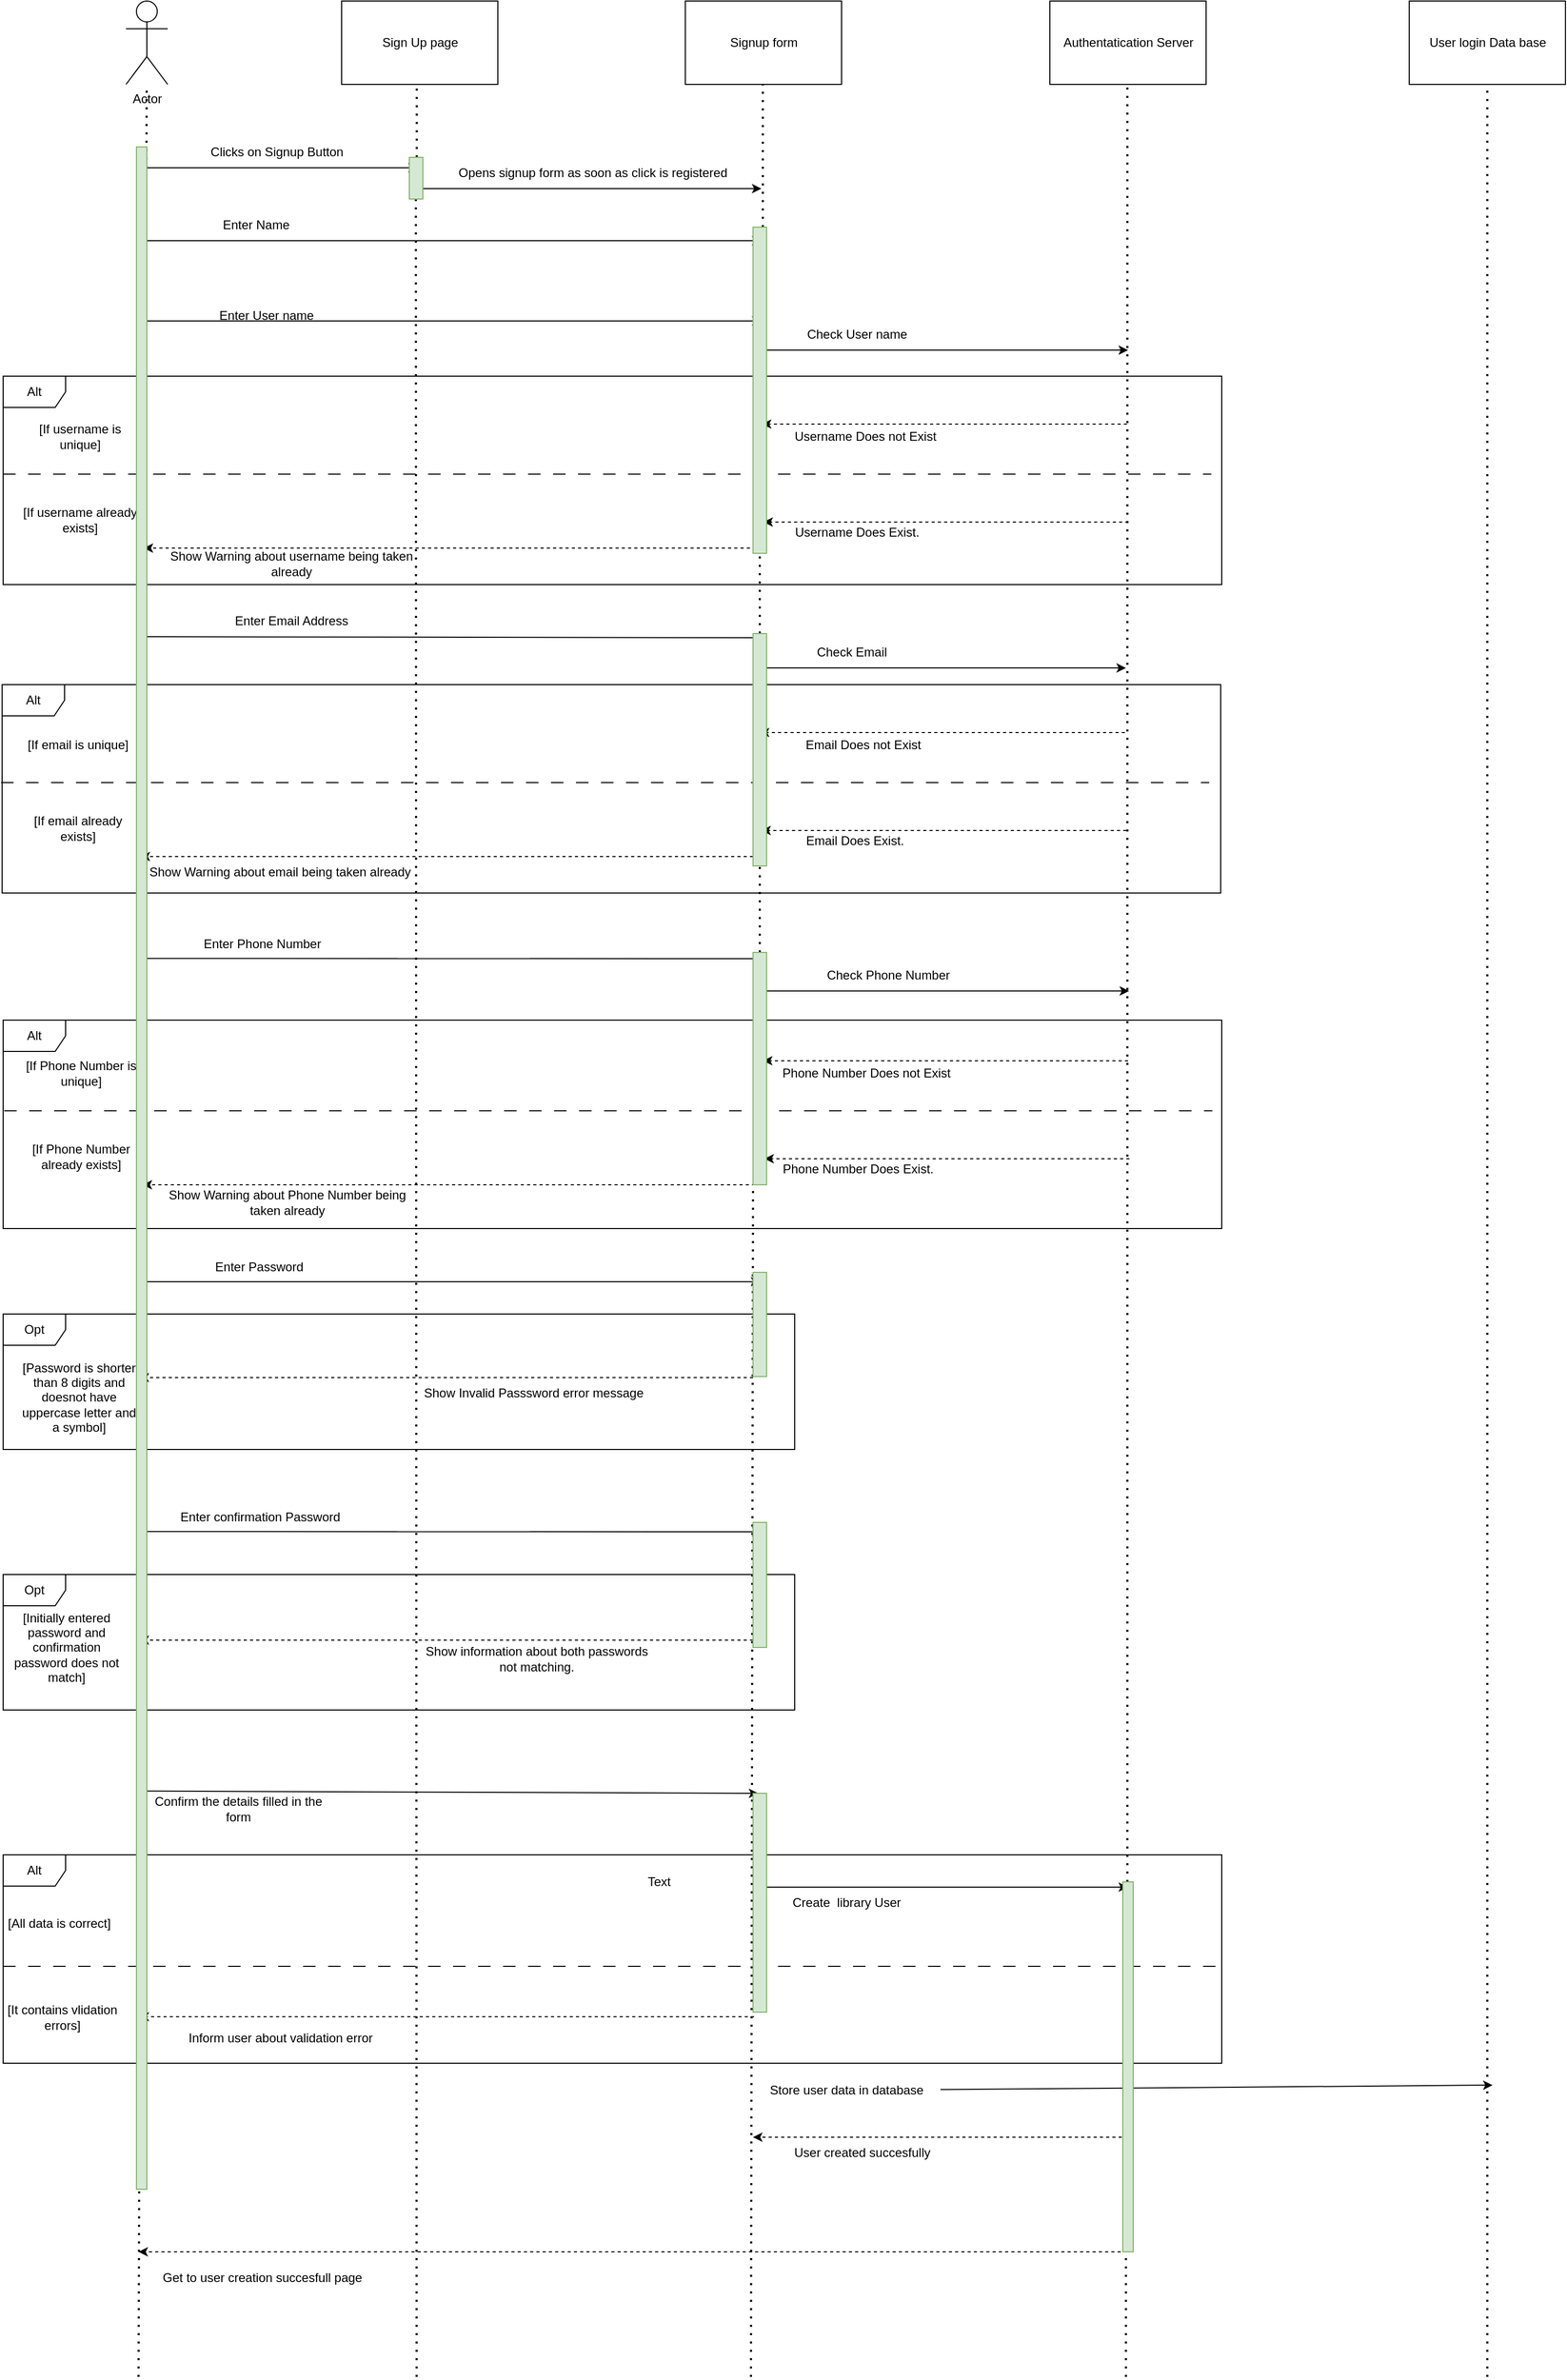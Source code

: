 <mxfile version="20.8.16" type="device"><diagram name="Page-1" id="Hz9yvnpqXq6k0cYxlFNe"><mxGraphModel dx="15503" dy="2070" grid="1" gridSize="10" guides="1" tooltips="1" connect="1" arrows="1" fold="1" page="1" pageScale="1" pageWidth="12000" pageHeight="19000" math="0" shadow="0"><root><mxCell id="0"/><mxCell id="1" parent="0"/><mxCell id="P7Gpf1Om8gwMjTBYz_2F-136" value="Alt" style="shape=umlFrame;whiteSpace=wrap;html=1;movable=0;resizable=0;rotatable=0;deletable=0;editable=0;connectable=0;" vertex="1" parent="1"><mxGeometry y="1819" width="1170" height="200" as="geometry"/></mxCell><mxCell id="P7Gpf1Om8gwMjTBYz_2F-131" value="Opt" style="shape=umlFrame;whiteSpace=wrap;html=1;" vertex="1" parent="1"><mxGeometry y="1550" width="760" height="130" as="geometry"/></mxCell><mxCell id="P7Gpf1Om8gwMjTBYz_2F-125" value="Opt" style="shape=umlFrame;whiteSpace=wrap;html=1;" vertex="1" parent="1"><mxGeometry y="1300" width="760" height="130" as="geometry"/></mxCell><mxCell id="P7Gpf1Om8gwMjTBYz_2F-116" value="Alt" style="shape=umlFrame;whiteSpace=wrap;html=1;" vertex="1" parent="1"><mxGeometry y="1018" width="1170" height="200" as="geometry"/></mxCell><mxCell id="P7Gpf1Om8gwMjTBYz_2F-3" value="Actor" style="shape=umlActor;verticalLabelPosition=bottom;verticalAlign=top;html=1;" vertex="1" parent="1"><mxGeometry x="118" y="40" width="40" height="80" as="geometry"/></mxCell><mxCell id="P7Gpf1Om8gwMjTBYz_2F-4" value="Sign Up page" style="html=1;" vertex="1" parent="1"><mxGeometry x="325" y="40" width="150" height="80" as="geometry"/></mxCell><mxCell id="P7Gpf1Om8gwMjTBYz_2F-5" value="Signup form" style="html=1;" vertex="1" parent="1"><mxGeometry x="655" y="40" width="150" height="80" as="geometry"/></mxCell><mxCell id="P7Gpf1Om8gwMjTBYz_2F-7" value="Authentatication Server" style="html=1;" vertex="1" parent="1"><mxGeometry x="1005" y="40" width="150" height="80" as="geometry"/></mxCell><mxCell id="P7Gpf1Om8gwMjTBYz_2F-9" value="" style="endArrow=none;dashed=1;html=1;dashPattern=1 3;strokeWidth=2;rounded=0;" edge="1" parent="1" target="P7Gpf1Om8gwMjTBYz_2F-3"><mxGeometry width="50" height="50" relative="1" as="geometry"><mxPoint x="130" y="2320" as="sourcePoint"/><mxPoint x="658" y="230" as="targetPoint"/></mxGeometry></mxCell><mxCell id="P7Gpf1Om8gwMjTBYz_2F-10" value="" style="endArrow=none;dashed=1;html=1;dashPattern=1 3;strokeWidth=2;rounded=0;entryX=0.481;entryY=1;entryDx=0;entryDy=0;entryPerimeter=0;startArrow=none;" edge="1" parent="1" source="P7Gpf1Om8gwMjTBYz_2F-159" target="P7Gpf1Om8gwMjTBYz_2F-4"><mxGeometry width="50" height="50" relative="1" as="geometry"><mxPoint x="397" y="2320" as="sourcePoint"/><mxPoint x="398" y="130" as="targetPoint"/></mxGeometry></mxCell><mxCell id="P7Gpf1Om8gwMjTBYz_2F-11" value="" style="endArrow=none;dashed=1;html=1;dashPattern=1 3;strokeWidth=2;rounded=0;startArrow=none;" edge="1" parent="1" source="P7Gpf1Om8gwMjTBYz_2F-161"><mxGeometry width="50" height="50" relative="1" as="geometry"><mxPoint x="718" y="2320" as="sourcePoint"/><mxPoint x="729.41" y="120" as="targetPoint"/></mxGeometry></mxCell><mxCell id="P7Gpf1Om8gwMjTBYz_2F-12" value="" style="endArrow=none;dashed=1;html=1;dashPattern=1 3;strokeWidth=2;rounded=0;startArrow=none;" edge="1" parent="1" source="P7Gpf1Om8gwMjTBYz_2F-174"><mxGeometry width="50" height="50" relative="1" as="geometry"><mxPoint x="1078" y="2320" as="sourcePoint"/><mxPoint x="1079.41" y="120" as="targetPoint"/></mxGeometry></mxCell><mxCell id="P7Gpf1Om8gwMjTBYz_2F-18" value="" style="endArrow=classic;html=1;rounded=0;startArrow=none;" edge="1" parent="1" source="P7Gpf1Om8gwMjTBYz_2F-157"><mxGeometry width="50" height="50" relative="1" as="geometry"><mxPoint x="138" y="200" as="sourcePoint"/><mxPoint x="398" y="200" as="targetPoint"/></mxGeometry></mxCell><mxCell id="P7Gpf1Om8gwMjTBYz_2F-20" value="Clicks on Signup Button" style="text;html=1;strokeColor=none;fillColor=none;align=center;verticalAlign=middle;whiteSpace=wrap;rounded=0;" vertex="1" parent="1"><mxGeometry x="148" y="170" width="230" height="30" as="geometry"/></mxCell><mxCell id="P7Gpf1Om8gwMjTBYz_2F-25" value="" style="endArrow=classic;html=1;rounded=0;" edge="1" parent="1"><mxGeometry width="50" height="50" relative="1" as="geometry"><mxPoint x="398" y="220" as="sourcePoint"/><mxPoint x="728" y="220" as="targetPoint"/></mxGeometry></mxCell><mxCell id="P7Gpf1Om8gwMjTBYz_2F-27" value="&lt;span style=&quot;white-space: pre;&quot;&gt;&#9;&lt;/span&gt;Opens signup form as soon as click is registered" style="text;html=1;strokeColor=none;fillColor=none;align=center;verticalAlign=middle;whiteSpace=wrap;rounded=0;" vertex="1" parent="1"><mxGeometry x="398" y="190" width="310" height="30" as="geometry"/></mxCell><mxCell id="P7Gpf1Om8gwMjTBYz_2F-28" value="" style="endArrow=classic;html=1;rounded=0;" edge="1" parent="1"><mxGeometry width="50" height="50" relative="1" as="geometry"><mxPoint x="138" y="270" as="sourcePoint"/><mxPoint x="728" y="270" as="targetPoint"/></mxGeometry></mxCell><mxCell id="P7Gpf1Om8gwMjTBYz_2F-30" value="Enter Name" style="text;html=1;strokeColor=none;fillColor=none;align=center;verticalAlign=middle;whiteSpace=wrap;rounded=0;" vertex="1" parent="1"><mxGeometry x="173" y="240" width="140" height="30" as="geometry"/></mxCell><mxCell id="P7Gpf1Om8gwMjTBYz_2F-32" value="" style="endArrow=classic;html=1;rounded=0;" edge="1" parent="1"><mxGeometry width="50" height="50" relative="1" as="geometry"><mxPoint x="138" y="347" as="sourcePoint"/><mxPoint x="728" y="347" as="targetPoint"/></mxGeometry></mxCell><mxCell id="P7Gpf1Om8gwMjTBYz_2F-33" value="Enter User name" style="text;html=1;strokeColor=none;fillColor=none;align=center;verticalAlign=middle;whiteSpace=wrap;rounded=0;" vertex="1" parent="1"><mxGeometry x="158" y="327" width="190" height="30" as="geometry"/></mxCell><mxCell id="P7Gpf1Om8gwMjTBYz_2F-34" value="" style="endArrow=classic;html=1;rounded=0;" edge="1" parent="1"><mxGeometry width="50" height="50" relative="1" as="geometry"><mxPoint x="130" y="650" as="sourcePoint"/><mxPoint x="732" y="651" as="targetPoint"/></mxGeometry></mxCell><mxCell id="P7Gpf1Om8gwMjTBYz_2F-35" value="Enter Email Address" style="text;html=1;strokeColor=none;fillColor=none;align=center;verticalAlign=middle;whiteSpace=wrap;rounded=0;" vertex="1" parent="1"><mxGeometry x="182" y="620" width="190" height="30" as="geometry"/></mxCell><mxCell id="P7Gpf1Om8gwMjTBYz_2F-38" value="" style="endArrow=classic;html=1;rounded=0;" edge="1" parent="1"><mxGeometry width="50" height="50" relative="1" as="geometry"><mxPoint x="730" y="375" as="sourcePoint"/><mxPoint x="1080" y="375" as="targetPoint"/></mxGeometry></mxCell><mxCell id="P7Gpf1Om8gwMjTBYz_2F-39" value="Check User name" style="text;html=1;strokeColor=none;fillColor=none;align=center;verticalAlign=middle;whiteSpace=wrap;rounded=0;" vertex="1" parent="1"><mxGeometry x="740" y="345" width="160" height="30" as="geometry"/></mxCell><mxCell id="P7Gpf1Om8gwMjTBYz_2F-40" value="Alt" style="shape=umlFrame;whiteSpace=wrap;html=1;" vertex="1" parent="1"><mxGeometry y="400" width="1170" height="200" as="geometry"/></mxCell><mxCell id="P7Gpf1Om8gwMjTBYz_2F-46" value="" style="line;strokeWidth=1;fillColor=none;align=left;verticalAlign=middle;spacingTop=-1;spacingLeft=3;spacingRight=3;rotatable=0;labelPosition=right;points=[];portConstraint=eastwest;strokeColor=inherit;dashed=1;dashPattern=12 12;" vertex="1" parent="1"><mxGeometry y="490" width="1160" height="8" as="geometry"/></mxCell><mxCell id="P7Gpf1Om8gwMjTBYz_2F-48" value="[If username is unique]" style="text;html=1;strokeColor=none;fillColor=none;align=center;verticalAlign=middle;whiteSpace=wrap;rounded=0;" vertex="1" parent="1"><mxGeometry x="18" y="430" width="112" height="55" as="geometry"/></mxCell><mxCell id="P7Gpf1Om8gwMjTBYz_2F-49" value="[If username already exists]" style="text;html=1;strokeColor=none;fillColor=none;align=center;verticalAlign=middle;whiteSpace=wrap;rounded=0;" vertex="1" parent="1"><mxGeometry x="18" y="510" width="112" height="55" as="geometry"/></mxCell><mxCell id="P7Gpf1Om8gwMjTBYz_2F-53" value="User login Data base" style="html=1;" vertex="1" parent="1"><mxGeometry x="1350" y="40" width="150" height="80" as="geometry"/></mxCell><mxCell id="P7Gpf1Om8gwMjTBYz_2F-54" value="" style="endArrow=none;dashed=1;html=1;dashPattern=1 3;strokeWidth=2;rounded=0;entryX=0.5;entryY=1;entryDx=0;entryDy=0;" edge="1" parent="1" target="P7Gpf1Om8gwMjTBYz_2F-53"><mxGeometry width="50" height="50" relative="1" as="geometry"><mxPoint x="1425" y="2320" as="sourcePoint"/><mxPoint x="890" y="370" as="targetPoint"/></mxGeometry></mxCell><mxCell id="P7Gpf1Om8gwMjTBYz_2F-59" value="" style="endArrow=classic;html=1;rounded=0;entryX=0.486;entryY=0.404;entryDx=0;entryDy=0;entryPerimeter=0;dashed=1;" edge="1" parent="1"><mxGeometry width="50" height="50" relative="1" as="geometry"><mxPoint x="1080.44" y="540.06" as="sourcePoint"/><mxPoint x="730" y="540" as="targetPoint"/></mxGeometry></mxCell><mxCell id="P7Gpf1Om8gwMjTBYz_2F-60" value="Username Does Exist." style="text;html=1;strokeColor=none;fillColor=none;align=center;verticalAlign=middle;whiteSpace=wrap;rounded=0;" vertex="1" parent="1"><mxGeometry x="700" y="535" width="240" height="30" as="geometry"/></mxCell><mxCell id="P7Gpf1Om8gwMjTBYz_2F-63" value="Username Does not Exist" style="text;html=1;strokeColor=none;fillColor=none;align=center;verticalAlign=middle;whiteSpace=wrap;rounded=0;" vertex="1" parent="1"><mxGeometry x="708" y="442.5" width="240" height="30" as="geometry"/></mxCell><mxCell id="P7Gpf1Om8gwMjTBYz_2F-64" value="" style="endArrow=classic;html=1;rounded=0;entryX=0.486;entryY=0.404;entryDx=0;entryDy=0;entryPerimeter=0;dashed=1;" edge="1" parent="1"><mxGeometry width="50" height="50" relative="1" as="geometry"><mxPoint x="1079.0" y="446" as="sourcePoint"/><mxPoint x="728.56" y="445.94" as="targetPoint"/></mxGeometry></mxCell><mxCell id="P7Gpf1Om8gwMjTBYz_2F-66" value="" style="endArrow=classic;html=1;rounded=0;entryX=1;entryY=1;entryDx=0;entryDy=0;dashed=1;" edge="1" parent="1"><mxGeometry width="50" height="50" relative="1" as="geometry"><mxPoint x="729" y="565" as="sourcePoint"/><mxPoint x="135" y="565" as="targetPoint"/></mxGeometry></mxCell><mxCell id="P7Gpf1Om8gwMjTBYz_2F-67" value="Show Warning about username being taken already" style="text;html=1;strokeColor=none;fillColor=none;align=center;verticalAlign=middle;whiteSpace=wrap;rounded=0;" vertex="1" parent="1"><mxGeometry x="142" y="565" width="270" height="30" as="geometry"/></mxCell><mxCell id="P7Gpf1Om8gwMjTBYz_2F-90" value="" style="endArrow=classic;html=1;rounded=0;" edge="1" parent="1"><mxGeometry width="50" height="50" relative="1" as="geometry"><mxPoint x="728" y="680" as="sourcePoint"/><mxPoint x="1078" y="680" as="targetPoint"/></mxGeometry></mxCell><mxCell id="P7Gpf1Om8gwMjTBYz_2F-91" value="Alt" style="shape=umlFrame;whiteSpace=wrap;html=1;" vertex="1" parent="1"><mxGeometry x="-1" y="696" width="1170" height="200" as="geometry"/></mxCell><mxCell id="P7Gpf1Om8gwMjTBYz_2F-92" value="" style="line;strokeWidth=1;fillColor=none;align=left;verticalAlign=middle;spacingTop=-1;spacingLeft=3;spacingRight=3;rotatable=0;labelPosition=right;points=[];portConstraint=eastwest;strokeColor=inherit;dashed=1;dashPattern=12 12;" vertex="1" parent="1"><mxGeometry x="-2" y="786" width="1160" height="8" as="geometry"/></mxCell><mxCell id="P7Gpf1Om8gwMjTBYz_2F-93" value="[If email is unique]" style="text;html=1;strokeColor=none;fillColor=none;align=center;verticalAlign=middle;whiteSpace=wrap;rounded=0;" vertex="1" parent="1"><mxGeometry x="16" y="726" width="112" height="55" as="geometry"/></mxCell><mxCell id="P7Gpf1Om8gwMjTBYz_2F-94" value="[If email already exists]" style="text;html=1;strokeColor=none;fillColor=none;align=center;verticalAlign=middle;whiteSpace=wrap;rounded=0;" vertex="1" parent="1"><mxGeometry x="16" y="806" width="112" height="55" as="geometry"/></mxCell><mxCell id="P7Gpf1Om8gwMjTBYz_2F-95" value="" style="endArrow=classic;html=1;rounded=0;entryX=0.486;entryY=0.404;entryDx=0;entryDy=0;entryPerimeter=0;dashed=1;" edge="1" parent="1"><mxGeometry width="50" height="50" relative="1" as="geometry"><mxPoint x="1078.44" y="836.06" as="sourcePoint"/><mxPoint x="728" y="836.0" as="targetPoint"/></mxGeometry></mxCell><mxCell id="P7Gpf1Om8gwMjTBYz_2F-96" value="Email Does Exist." style="text;html=1;strokeColor=none;fillColor=none;align=center;verticalAlign=middle;whiteSpace=wrap;rounded=0;" vertex="1" parent="1"><mxGeometry x="698" y="831" width="240" height="30" as="geometry"/></mxCell><mxCell id="P7Gpf1Om8gwMjTBYz_2F-97" value="Email Does not Exist" style="text;html=1;strokeColor=none;fillColor=none;align=center;verticalAlign=middle;whiteSpace=wrap;rounded=0;" vertex="1" parent="1"><mxGeometry x="706" y="738.5" width="240" height="30" as="geometry"/></mxCell><mxCell id="P7Gpf1Om8gwMjTBYz_2F-98" value="" style="endArrow=classic;html=1;rounded=0;entryX=0.486;entryY=0.404;entryDx=0;entryDy=0;entryPerimeter=0;dashed=1;" edge="1" parent="1"><mxGeometry width="50" height="50" relative="1" as="geometry"><mxPoint x="1077.0" y="742" as="sourcePoint"/><mxPoint x="726.56" y="741.94" as="targetPoint"/></mxGeometry></mxCell><mxCell id="P7Gpf1Om8gwMjTBYz_2F-99" value="" style="endArrow=classic;html=1;rounded=0;entryX=1;entryY=1;entryDx=0;entryDy=0;dashed=1;" edge="1" parent="1"><mxGeometry width="50" height="50" relative="1" as="geometry"><mxPoint x="726" y="861.0" as="sourcePoint"/><mxPoint x="132" y="861.0" as="targetPoint"/></mxGeometry></mxCell><mxCell id="P7Gpf1Om8gwMjTBYz_2F-100" value="Show Warning about email being taken already" style="text;html=1;strokeColor=none;fillColor=none;align=center;verticalAlign=middle;whiteSpace=wrap;rounded=0;" vertex="1" parent="1"><mxGeometry x="136" y="861" width="260" height="29" as="geometry"/></mxCell><mxCell id="P7Gpf1Om8gwMjTBYz_2F-101" value="Check Email" style="text;html=1;strokeColor=none;fillColor=none;align=center;verticalAlign=middle;whiteSpace=wrap;rounded=0;" vertex="1" parent="1"><mxGeometry x="760" y="650" width="110" height="30" as="geometry"/></mxCell><mxCell id="P7Gpf1Om8gwMjTBYz_2F-103" value="" style="endArrow=classic;html=1;rounded=0;" edge="1" parent="1"><mxGeometry width="50" height="50" relative="1" as="geometry"><mxPoint x="731" y="990.0" as="sourcePoint"/><mxPoint x="1081" y="990.0" as="targetPoint"/></mxGeometry></mxCell><mxCell id="P7Gpf1Om8gwMjTBYz_2F-105" value="" style="line;strokeWidth=1;fillColor=none;align=left;verticalAlign=middle;spacingTop=-1;spacingLeft=3;spacingRight=3;rotatable=0;labelPosition=right;points=[];portConstraint=eastwest;strokeColor=inherit;dashed=1;dashPattern=12 12;" vertex="1" parent="1"><mxGeometry x="1" y="1101" width="1160" height="8" as="geometry"/></mxCell><mxCell id="P7Gpf1Om8gwMjTBYz_2F-106" value="[If Phone Number is unique]" style="text;html=1;strokeColor=none;fillColor=none;align=center;verticalAlign=middle;whiteSpace=wrap;rounded=0;" vertex="1" parent="1"><mxGeometry x="19" y="1041" width="112" height="55" as="geometry"/></mxCell><mxCell id="P7Gpf1Om8gwMjTBYz_2F-107" value="[If Phone Number already exists]" style="text;html=1;strokeColor=none;fillColor=none;align=center;verticalAlign=middle;whiteSpace=wrap;rounded=0;" vertex="1" parent="1"><mxGeometry x="19" y="1121" width="112" height="55" as="geometry"/></mxCell><mxCell id="P7Gpf1Om8gwMjTBYz_2F-108" value="" style="endArrow=classic;html=1;rounded=0;entryX=0.486;entryY=0.404;entryDx=0;entryDy=0;entryPerimeter=0;dashed=1;" edge="1" parent="1"><mxGeometry width="50" height="50" relative="1" as="geometry"><mxPoint x="1081.44" y="1151.06" as="sourcePoint"/><mxPoint x="731" y="1151.0" as="targetPoint"/></mxGeometry></mxCell><mxCell id="P7Gpf1Om8gwMjTBYz_2F-109" value="Phone Number Does Exist." style="text;html=1;strokeColor=none;fillColor=none;align=center;verticalAlign=middle;whiteSpace=wrap;rounded=0;" vertex="1" parent="1"><mxGeometry x="701" y="1146" width="240" height="30" as="geometry"/></mxCell><mxCell id="P7Gpf1Om8gwMjTBYz_2F-110" value="Phone Number Does not Exist" style="text;html=1;strokeColor=none;fillColor=none;align=center;verticalAlign=middle;whiteSpace=wrap;rounded=0;" vertex="1" parent="1"><mxGeometry x="709" y="1053.5" width="240" height="30" as="geometry"/></mxCell><mxCell id="P7Gpf1Om8gwMjTBYz_2F-111" value="" style="endArrow=classic;html=1;rounded=0;entryX=0.486;entryY=0.404;entryDx=0;entryDy=0;entryPerimeter=0;dashed=1;" edge="1" parent="1"><mxGeometry width="50" height="50" relative="1" as="geometry"><mxPoint x="1080.0" y="1057" as="sourcePoint"/><mxPoint x="729.56" y="1056.94" as="targetPoint"/></mxGeometry></mxCell><mxCell id="P7Gpf1Om8gwMjTBYz_2F-112" value="" style="endArrow=classic;html=1;rounded=0;entryX=1;entryY=1;entryDx=0;entryDy=0;dashed=1;" edge="1" parent="1"><mxGeometry width="50" height="50" relative="1" as="geometry"><mxPoint x="728" y="1176.0" as="sourcePoint"/><mxPoint x="134" y="1176.0" as="targetPoint"/></mxGeometry></mxCell><mxCell id="P7Gpf1Om8gwMjTBYz_2F-113" value="Show Warning about Phone Number being taken already" style="text;html=1;strokeColor=none;fillColor=none;align=center;verticalAlign=middle;whiteSpace=wrap;rounded=0;" vertex="1" parent="1"><mxGeometry x="143" y="1176" width="260" height="34" as="geometry"/></mxCell><mxCell id="P7Gpf1Om8gwMjTBYz_2F-114" value="Enter Phone Number" style="text;html=1;strokeColor=none;fillColor=none;align=center;verticalAlign=middle;whiteSpace=wrap;rounded=0;" vertex="1" parent="1"><mxGeometry x="154" y="930" width="190" height="30" as="geometry"/></mxCell><mxCell id="P7Gpf1Om8gwMjTBYz_2F-115" value="" style="endArrow=classic;html=1;rounded=0;" edge="1" parent="1"><mxGeometry width="50" height="50" relative="1" as="geometry"><mxPoint x="131" y="958.75" as="sourcePoint"/><mxPoint x="730" y="959" as="targetPoint"/></mxGeometry></mxCell><mxCell id="P7Gpf1Om8gwMjTBYz_2F-117" value="Check Phone Number" style="text;html=1;strokeColor=none;fillColor=none;align=center;verticalAlign=middle;whiteSpace=wrap;rounded=0;" vertex="1" parent="1"><mxGeometry x="780" y="960" width="140" height="30" as="geometry"/></mxCell><mxCell id="P7Gpf1Om8gwMjTBYz_2F-119" value="Enter Password" style="text;html=1;strokeColor=none;fillColor=none;align=center;verticalAlign=middle;whiteSpace=wrap;rounded=0;" vertex="1" parent="1"><mxGeometry x="151" y="1240" width="190" height="30" as="geometry"/></mxCell><mxCell id="P7Gpf1Om8gwMjTBYz_2F-120" value="" style="endArrow=classic;html=1;rounded=0;" edge="1" parent="1"><mxGeometry width="50" height="50" relative="1" as="geometry"><mxPoint x="130" y="1269" as="sourcePoint"/><mxPoint x="727" y="1269" as="targetPoint"/></mxGeometry></mxCell><mxCell id="P7Gpf1Om8gwMjTBYz_2F-124" value="Show Invalid Passsword error message" style="text;html=1;strokeColor=none;fillColor=none;align=center;verticalAlign=middle;whiteSpace=wrap;rounded=0;" vertex="1" parent="1"><mxGeometry x="401" y="1361" width="217" height="30" as="geometry"/></mxCell><mxCell id="P7Gpf1Om8gwMjTBYz_2F-126" value="[Password is shorter than 8 digits and doesnot have uppercase letter and a symbol]" style="text;html=1;strokeColor=none;fillColor=none;align=center;verticalAlign=middle;whiteSpace=wrap;rounded=0;" vertex="1" parent="1"><mxGeometry x="16" y="1340" width="114" height="80" as="geometry"/></mxCell><mxCell id="P7Gpf1Om8gwMjTBYz_2F-127" value="Enter confirmation Password" style="text;html=1;strokeColor=none;fillColor=none;align=center;verticalAlign=middle;whiteSpace=wrap;rounded=0;" vertex="1" parent="1"><mxGeometry x="152" y="1480" width="190" height="30" as="geometry"/></mxCell><mxCell id="P7Gpf1Om8gwMjTBYz_2F-128" value="" style="endArrow=classic;html=1;rounded=0;" edge="1" parent="1"><mxGeometry width="50" height="50" relative="1" as="geometry"><mxPoint x="129.0" y="1508.75" as="sourcePoint"/><mxPoint x="728" y="1509" as="targetPoint"/></mxGeometry></mxCell><mxCell id="P7Gpf1Om8gwMjTBYz_2F-129" value="" style="endArrow=classic;html=1;rounded=0;dashed=1;" edge="1" parent="1"><mxGeometry width="50" height="50" relative="1" as="geometry"><mxPoint x="720" y="1613" as="sourcePoint"/><mxPoint x="131" y="1613" as="targetPoint"/></mxGeometry></mxCell><mxCell id="P7Gpf1Om8gwMjTBYz_2F-130" value="Show information about both passwords not matching." style="text;html=1;strokeColor=none;fillColor=none;align=center;verticalAlign=middle;whiteSpace=wrap;rounded=0;" vertex="1" parent="1"><mxGeometry x="404" y="1616" width="217" height="30" as="geometry"/></mxCell><mxCell id="P7Gpf1Om8gwMjTBYz_2F-132" value="[Initially entered password and confirmation password does not match]" style="text;html=1;strokeColor=none;fillColor=none;align=center;verticalAlign=middle;whiteSpace=wrap;rounded=0;" vertex="1" parent="1"><mxGeometry x="4" y="1580" width="114" height="80" as="geometry"/></mxCell><mxCell id="P7Gpf1Om8gwMjTBYz_2F-133" value="" style="endArrow=classic;html=1;rounded=0;dashed=1;" edge="1" parent="1"><mxGeometry width="50" height="50" relative="1" as="geometry"><mxPoint x="720" y="1361" as="sourcePoint"/><mxPoint x="131" y="1361" as="targetPoint"/></mxGeometry></mxCell><mxCell id="P7Gpf1Om8gwMjTBYz_2F-137" value="" style="line;strokeWidth=1;fillColor=none;align=left;verticalAlign=middle;spacingTop=-1;spacingLeft=3;spacingRight=3;rotatable=0;labelPosition=right;points=[];portConstraint=eastwest;strokeColor=inherit;dashed=1;dashPattern=12 12;" vertex="1" parent="1"><mxGeometry y="1922" width="1170" height="8" as="geometry"/></mxCell><mxCell id="P7Gpf1Om8gwMjTBYz_2F-138" value="Confirm the details filled in the form" style="text;html=1;strokeColor=none;fillColor=none;align=center;verticalAlign=middle;whiteSpace=wrap;rounded=0;" vertex="1" parent="1"><mxGeometry x="131" y="1760" width="190" height="30" as="geometry"/></mxCell><mxCell id="P7Gpf1Om8gwMjTBYz_2F-139" value="" style="endArrow=classic;html=1;rounded=0;" edge="1" parent="1"><mxGeometry width="50" height="50" relative="1" as="geometry"><mxPoint x="128.0" y="1757.75" as="sourcePoint"/><mxPoint x="725" y="1760" as="targetPoint"/></mxGeometry></mxCell><mxCell id="P7Gpf1Om8gwMjTBYz_2F-140" value="[All data is correct]" style="text;html=1;strokeColor=none;fillColor=none;align=center;verticalAlign=middle;whiteSpace=wrap;rounded=0;" vertex="1" parent="1"><mxGeometry x="-2" y="1870" width="112" height="30" as="geometry"/></mxCell><mxCell id="P7Gpf1Om8gwMjTBYz_2F-141" value="[It contains vlidation errors]" style="text;html=1;strokeColor=none;fillColor=none;align=center;verticalAlign=middle;whiteSpace=wrap;rounded=0;" vertex="1" parent="1"><mxGeometry x="1" y="1960" width="112" height="30" as="geometry"/></mxCell><mxCell id="P7Gpf1Om8gwMjTBYz_2F-144" value="" style="endArrow=classic;html=1;rounded=0;dashed=1;" edge="1" parent="1"><mxGeometry width="50" height="50" relative="1" as="geometry"><mxPoint x="721" y="1974.41" as="sourcePoint"/><mxPoint x="131" y="1974.41" as="targetPoint"/></mxGeometry></mxCell><mxCell id="P7Gpf1Om8gwMjTBYz_2F-145" value="" style="endArrow=classic;html=1;rounded=0;" edge="1" parent="1"><mxGeometry width="50" height="50" relative="1" as="geometry"><mxPoint x="720" y="1850" as="sourcePoint"/><mxPoint x="1080" y="1850" as="targetPoint"/></mxGeometry></mxCell><mxCell id="P7Gpf1Om8gwMjTBYz_2F-147" value="Inform user about validation error" style="text;html=1;strokeColor=none;fillColor=none;align=center;verticalAlign=middle;whiteSpace=wrap;rounded=0;" vertex="1" parent="1"><mxGeometry x="143" y="1980" width="247" height="30" as="geometry"/></mxCell><mxCell id="P7Gpf1Om8gwMjTBYz_2F-148" value="Create&amp;nbsp; library User" style="text;html=1;strokeColor=none;fillColor=none;align=center;verticalAlign=middle;whiteSpace=wrap;rounded=0;" vertex="1" parent="1"><mxGeometry x="720" y="1850" width="180" height="30" as="geometry"/></mxCell><mxCell id="P7Gpf1Om8gwMjTBYz_2F-149" value="" style="endArrow=classic;html=1;rounded=0;dashed=1;" edge="1" parent="1"><mxGeometry width="50" height="50" relative="1" as="geometry"><mxPoint x="1080" y="2090" as="sourcePoint"/><mxPoint x="720" y="2090" as="targetPoint"/></mxGeometry></mxCell><mxCell id="P7Gpf1Om8gwMjTBYz_2F-150" value="User created succesfully" style="text;html=1;strokeColor=none;fillColor=none;align=center;verticalAlign=middle;whiteSpace=wrap;rounded=0;" vertex="1" parent="1"><mxGeometry x="720" y="2090" width="210" height="30" as="geometry"/></mxCell><mxCell id="P7Gpf1Om8gwMjTBYz_2F-151" value="" style="endArrow=classic;html=1;rounded=0;startArrow=none;" edge="1" parent="1" source="P7Gpf1Om8gwMjTBYz_2F-154"><mxGeometry width="50" height="50" relative="1" as="geometry"><mxPoint x="720.0" y="2054" as="sourcePoint"/><mxPoint x="1430" y="2040" as="targetPoint"/></mxGeometry></mxCell><mxCell id="P7Gpf1Om8gwMjTBYz_2F-152" value="Text" style="text;html=1;strokeColor=none;fillColor=none;align=center;verticalAlign=middle;whiteSpace=wrap;rounded=0;" vertex="1" parent="1"><mxGeometry x="600" y="1830" width="60" height="30" as="geometry"/></mxCell><mxCell id="P7Gpf1Om8gwMjTBYz_2F-155" value="" style="endArrow=classic;html=1;rounded=0;dashed=1;exitX=0.4;exitY=1;exitDx=0;exitDy=0;exitPerimeter=0;" edge="1" parent="1" source="P7Gpf1Om8gwMjTBYz_2F-174"><mxGeometry width="50" height="50" relative="1" as="geometry"><mxPoint x="720" y="2200" as="sourcePoint"/><mxPoint x="130" y="2200" as="targetPoint"/></mxGeometry></mxCell><mxCell id="P7Gpf1Om8gwMjTBYz_2F-156" value="Get to user creation succesfull page" style="text;html=1;strokeColor=none;fillColor=none;align=center;verticalAlign=middle;whiteSpace=wrap;rounded=0;" vertex="1" parent="1"><mxGeometry x="144" y="2210" width="210" height="30" as="geometry"/></mxCell><mxCell id="P7Gpf1Om8gwMjTBYz_2F-158" value="" style="endArrow=none;html=1;rounded=0;" edge="1" parent="1" target="P7Gpf1Om8gwMjTBYz_2F-157"><mxGeometry width="50" height="50" relative="1" as="geometry"><mxPoint x="138" y="200" as="sourcePoint"/><mxPoint x="398" y="200" as="targetPoint"/></mxGeometry></mxCell><mxCell id="P7Gpf1Om8gwMjTBYz_2F-157" value="" style="html=1;points=[];perimeter=orthogonalPerimeter;fillColor=#d5e8d4;strokeColor=#82b366;" vertex="1" parent="1"><mxGeometry x="128" y="180" width="10" height="1960" as="geometry"/></mxCell><mxCell id="P7Gpf1Om8gwMjTBYz_2F-160" value="" style="endArrow=none;dashed=1;html=1;dashPattern=1 3;strokeWidth=2;rounded=0;entryX=0.481;entryY=1;entryDx=0;entryDy=0;entryPerimeter=0;" edge="1" parent="1" target="P7Gpf1Om8gwMjTBYz_2F-159"><mxGeometry width="50" height="50" relative="1" as="geometry"><mxPoint x="397.0" y="2320.0" as="sourcePoint"/><mxPoint x="397.15" y="120" as="targetPoint"/></mxGeometry></mxCell><mxCell id="P7Gpf1Om8gwMjTBYz_2F-159" value="" style="html=1;points=[];perimeter=orthogonalPerimeter;fillColor=#d5e8d4;strokeColor=#82b366;" vertex="1" parent="1"><mxGeometry x="390" y="190" width="13" height="40" as="geometry"/></mxCell><mxCell id="P7Gpf1Om8gwMjTBYz_2F-164" value="" style="endArrow=none;dashed=1;html=1;dashPattern=1 3;strokeWidth=2;rounded=0;startArrow=none;" edge="1" parent="1" source="P7Gpf1Om8gwMjTBYz_2F-165" target="P7Gpf1Om8gwMjTBYz_2F-161"><mxGeometry width="50" height="50" relative="1" as="geometry"><mxPoint x="718" y="2320.0" as="sourcePoint"/><mxPoint x="729.41" y="120" as="targetPoint"/></mxGeometry></mxCell><mxCell id="P7Gpf1Om8gwMjTBYz_2F-161" value="" style="html=1;points=[];perimeter=orthogonalPerimeter;fillColor=#d5e8d4;strokeColor=#82b366;" vertex="1" parent="1"><mxGeometry x="720" y="257" width="13" height="313" as="geometry"/></mxCell><mxCell id="P7Gpf1Om8gwMjTBYz_2F-166" value="" style="endArrow=none;dashed=1;html=1;dashPattern=1 3;strokeWidth=2;rounded=0;startArrow=none;" edge="1" parent="1" source="P7Gpf1Om8gwMjTBYz_2F-167" target="P7Gpf1Om8gwMjTBYz_2F-165"><mxGeometry width="50" height="50" relative="1" as="geometry"><mxPoint x="718" y="2320.0" as="sourcePoint"/><mxPoint x="720" y="570" as="targetPoint"/></mxGeometry></mxCell><mxCell id="P7Gpf1Om8gwMjTBYz_2F-165" value="" style="html=1;points=[];perimeter=orthogonalPerimeter;fillColor=#d5e8d4;strokeColor=#82b366;" vertex="1" parent="1"><mxGeometry x="720" y="647" width="13" height="223" as="geometry"/></mxCell><mxCell id="P7Gpf1Om8gwMjTBYz_2F-168" value="" style="endArrow=none;dashed=1;html=1;dashPattern=1 3;strokeWidth=2;rounded=0;" edge="1" parent="1" target="P7Gpf1Om8gwMjTBYz_2F-167"><mxGeometry width="50" height="50" relative="1" as="geometry"><mxPoint x="718" y="2320.0" as="sourcePoint"/><mxPoint x="720" y="870" as="targetPoint"/></mxGeometry></mxCell><mxCell id="P7Gpf1Om8gwMjTBYz_2F-167" value="" style="html=1;points=[];perimeter=orthogonalPerimeter;fillColor=#d5e8d4;strokeColor=#82b366;" vertex="1" parent="1"><mxGeometry x="720" y="953" width="13" height="223" as="geometry"/></mxCell><mxCell id="P7Gpf1Om8gwMjTBYz_2F-169" value="" style="html=1;points=[];perimeter=orthogonalPerimeter;fillColor=#d5e8d4;strokeColor=#82b366;" vertex="1" parent="1"><mxGeometry x="720" y="1260" width="13" height="100" as="geometry"/></mxCell><mxCell id="P7Gpf1Om8gwMjTBYz_2F-170" value="" style="html=1;points=[];perimeter=orthogonalPerimeter;fillColor=#d5e8d4;strokeColor=#82b366;" vertex="1" parent="1"><mxGeometry x="720" y="1500" width="13" height="120" as="geometry"/></mxCell><mxCell id="P7Gpf1Om8gwMjTBYz_2F-171" value="" style="html=1;points=[];perimeter=orthogonalPerimeter;fillColor=#d5e8d4;strokeColor=#82b366;" vertex="1" parent="1"><mxGeometry x="720" y="1760" width="13" height="210" as="geometry"/></mxCell><mxCell id="P7Gpf1Om8gwMjTBYz_2F-175" value="" style="endArrow=none;dashed=1;html=1;dashPattern=1 3;strokeWidth=2;rounded=0;" edge="1" parent="1" target="P7Gpf1Om8gwMjTBYz_2F-174"><mxGeometry width="50" height="50" relative="1" as="geometry"><mxPoint x="1078" y="2320.0" as="sourcePoint"/><mxPoint x="1079.41" y="120" as="targetPoint"/></mxGeometry></mxCell><mxCell id="P7Gpf1Om8gwMjTBYz_2F-174" value="" style="html=1;points=[];perimeter=orthogonalPerimeter;fillColor=#d5e8d4;strokeColor=#82b366;" vertex="1" parent="1"><mxGeometry x="1075" y="1845" width="10" height="355" as="geometry"/></mxCell><mxCell id="P7Gpf1Om8gwMjTBYz_2F-176" value="" style="endArrow=none;html=1;rounded=0;" edge="1" parent="1" target="P7Gpf1Om8gwMjTBYz_2F-154"><mxGeometry width="50" height="50" relative="1" as="geometry"><mxPoint x="720.0" y="2054" as="sourcePoint"/><mxPoint x="1420" y="2054" as="targetPoint"/></mxGeometry></mxCell><mxCell id="P7Gpf1Om8gwMjTBYz_2F-154" value="Store user data in database" style="text;html=1;strokeColor=none;fillColor=none;align=center;verticalAlign=middle;whiteSpace=wrap;rounded=0;" vertex="1" parent="1"><mxGeometry x="720" y="2030" width="180" height="30" as="geometry"/></mxCell></root></mxGraphModel></diagram></mxfile>
